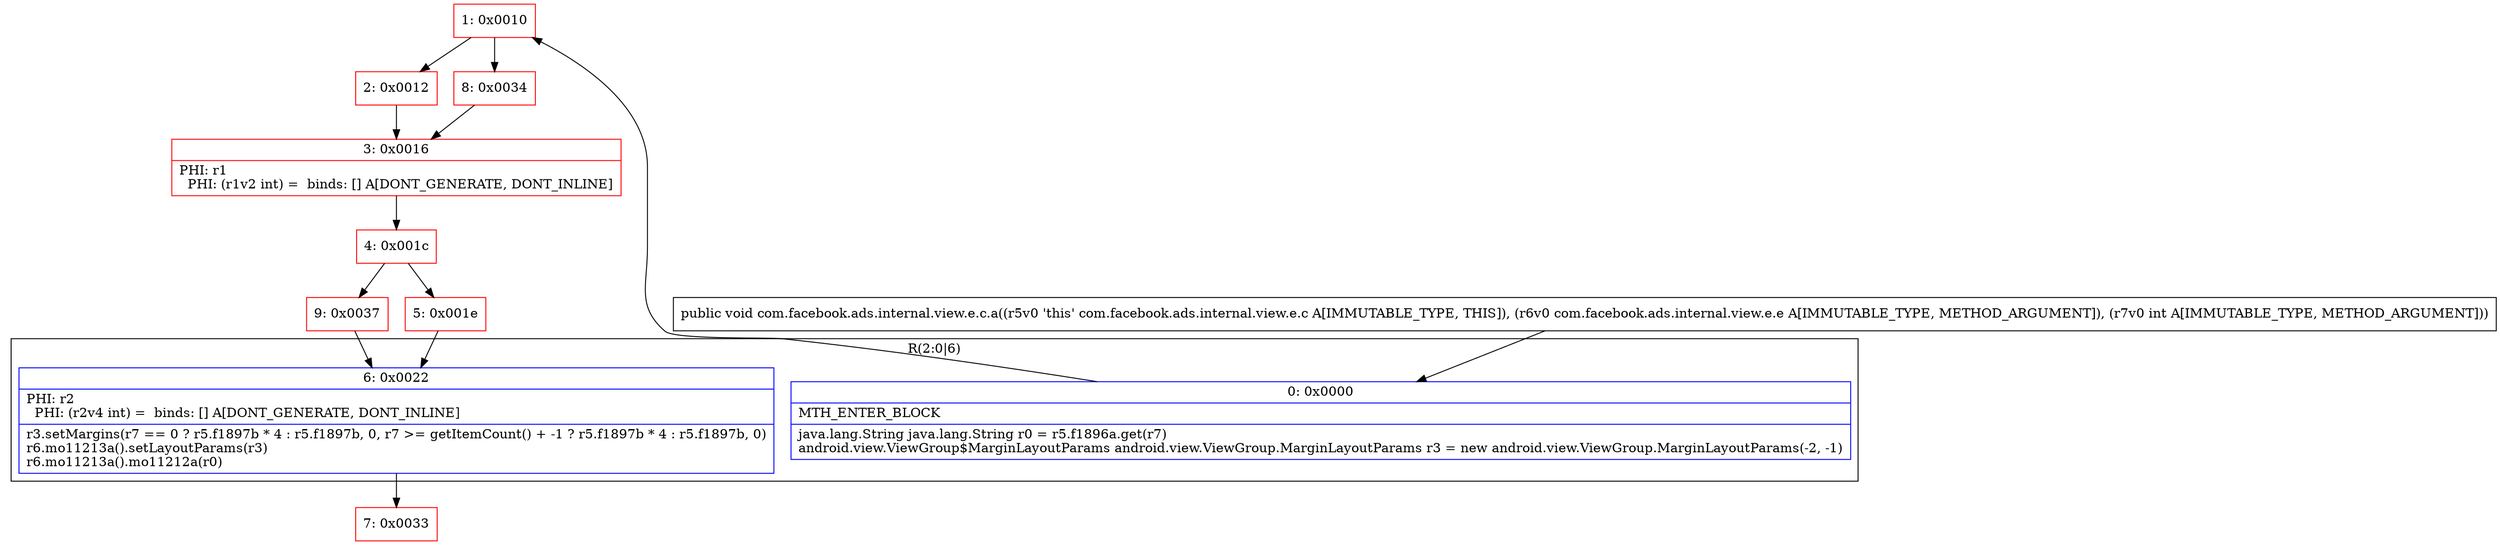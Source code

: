 digraph "CFG forcom.facebook.ads.internal.view.e.c.a(Lcom\/facebook\/ads\/internal\/view\/e\/e;I)V" {
subgraph cluster_Region_684936904 {
label = "R(2:0|6)";
node [shape=record,color=blue];
Node_0 [shape=record,label="{0\:\ 0x0000|MTH_ENTER_BLOCK\l|java.lang.String java.lang.String r0 = r5.f1896a.get(r7)\landroid.view.ViewGroup$MarginLayoutParams android.view.ViewGroup.MarginLayoutParams r3 = new android.view.ViewGroup.MarginLayoutParams(\-2, \-1)\l}"];
Node_6 [shape=record,label="{6\:\ 0x0022|PHI: r2 \l  PHI: (r2v4 int) =  binds: [] A[DONT_GENERATE, DONT_INLINE]\l|r3.setMargins(r7 == 0 ? r5.f1897b * 4 : r5.f1897b, 0, r7 \>= getItemCount() + \-1 ? r5.f1897b * 4 : r5.f1897b, 0)\lr6.mo11213a().setLayoutParams(r3)\lr6.mo11213a().mo11212a(r0)\l}"];
}
Node_1 [shape=record,color=red,label="{1\:\ 0x0010}"];
Node_2 [shape=record,color=red,label="{2\:\ 0x0012}"];
Node_3 [shape=record,color=red,label="{3\:\ 0x0016|PHI: r1 \l  PHI: (r1v2 int) =  binds: [] A[DONT_GENERATE, DONT_INLINE]\l}"];
Node_4 [shape=record,color=red,label="{4\:\ 0x001c}"];
Node_5 [shape=record,color=red,label="{5\:\ 0x001e}"];
Node_7 [shape=record,color=red,label="{7\:\ 0x0033}"];
Node_8 [shape=record,color=red,label="{8\:\ 0x0034}"];
Node_9 [shape=record,color=red,label="{9\:\ 0x0037}"];
MethodNode[shape=record,label="{public void com.facebook.ads.internal.view.e.c.a((r5v0 'this' com.facebook.ads.internal.view.e.c A[IMMUTABLE_TYPE, THIS]), (r6v0 com.facebook.ads.internal.view.e.e A[IMMUTABLE_TYPE, METHOD_ARGUMENT]), (r7v0 int A[IMMUTABLE_TYPE, METHOD_ARGUMENT])) }"];
MethodNode -> Node_0;
Node_0 -> Node_1;
Node_6 -> Node_7;
Node_1 -> Node_2;
Node_1 -> Node_8;
Node_2 -> Node_3;
Node_3 -> Node_4;
Node_4 -> Node_5;
Node_4 -> Node_9;
Node_5 -> Node_6;
Node_8 -> Node_3;
Node_9 -> Node_6;
}

